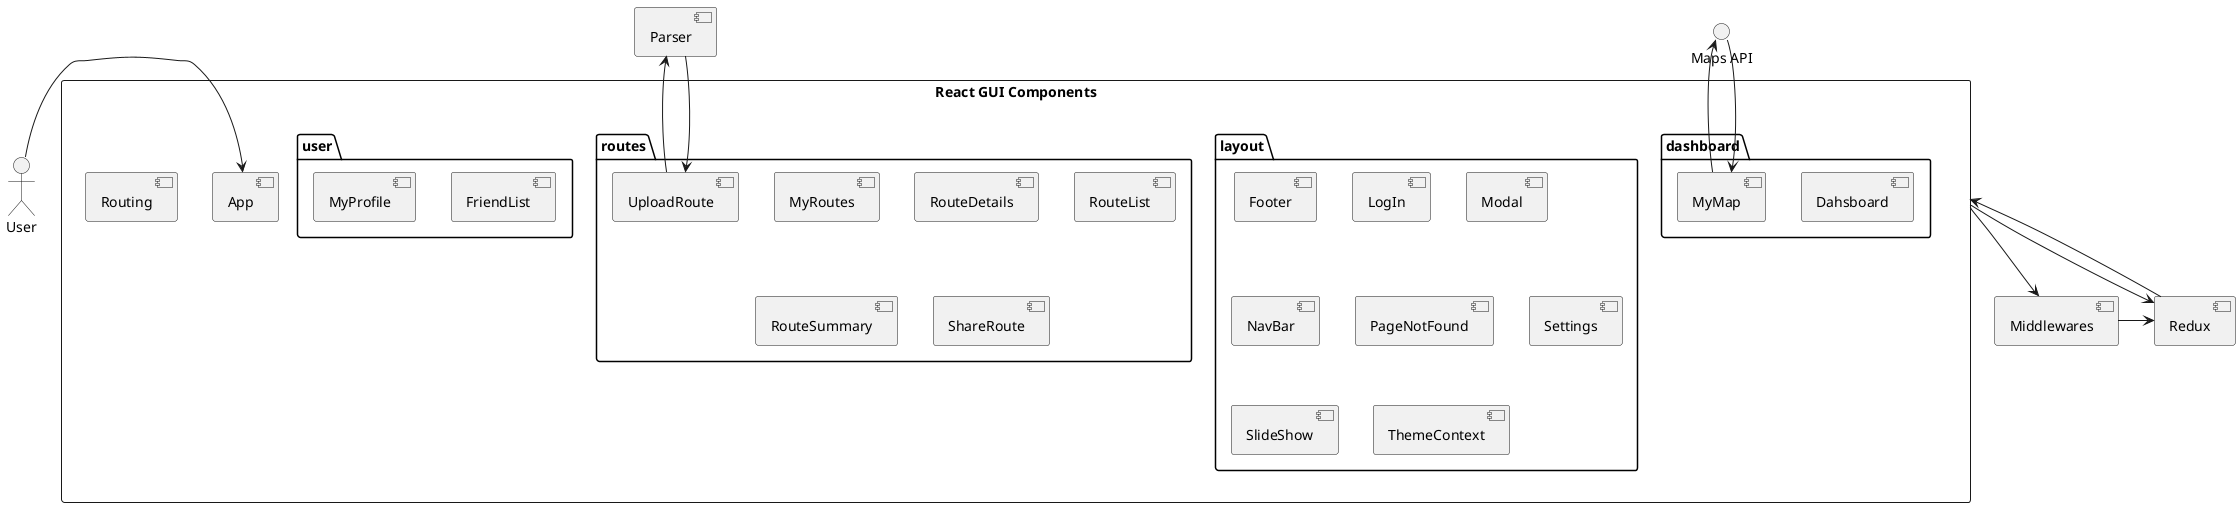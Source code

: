 @startuml

rectangle "React GUI Components" as react {
    folder "dashboard" as dashboard {
        [Dahsboard] as das
        [MyMap] as map
    }
    folder "layout" as layout {
        [Footer] as footer
        [LogIn] as login 
        [Modal] as modal
        [NavBar] as navbar
        [PageNotFound] as pnf 
        [Settings] as settings
        [SlideShow] as ss
        [ThemeContext] as tc 
    }
    folder "routes" as routes {
        [MyRoutes] as mr 
        [RouteDetails] as rd 
        [RouteList] as rl 
        [RouteSummary] as rs 
        [ShareRoute] as sr 
        [UploadRoute] as ur 
    }
    folder "user" as user {
        [FriendList] as fl 
        [MyProfile] as mp 
    }
    [Routing] as routing
    [App] as app
}

[Redux] as redux
[Parser] as parser
[Middlewares] as middlewares
() "Maps API" as imaps

:User: -right-> app
ur --> parser
parser --> ur
map --> imaps
imaps --> map
react -down-> redux
redux -up-> react
react -down-> middlewares
middlewares -right-> redux








@enduml
